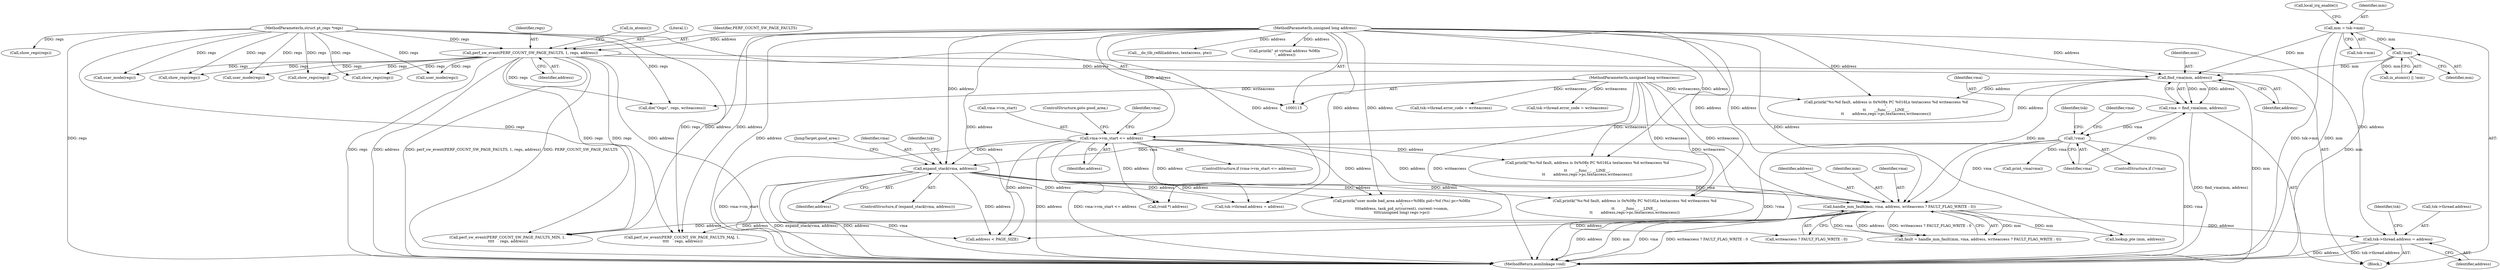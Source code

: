 digraph "0_linux_a8b0ca17b80e92faab46ee7179ba9e99ccb61233_30@API" {
"1000475" [label="(Call,tsk->thread.address = address)"];
"1000266" [label="(Call,handle_mm_fault(mm, vma, address, writeaccess ? FAULT_FLAG_WRITE : 0))"];
"1000154" [label="(Call,find_vma(mm, address))"];
"1000144" [label="(Call,!mm)"];
"1000130" [label="(Call,mm = tsk->mm)"];
"1000136" [label="(Call,perf_sw_event(PERF_COUNT_SW_PAGE_FAULTS, 1, regs, address))"];
"1000116" [label="(MethodParameterIn,struct pt_regs *regs)"];
"1000119" [label="(MethodParameterIn,unsigned long address)"];
"1000158" [label="(Call,!vma)"];
"1000152" [label="(Call,vma = find_vma(mm, address))"];
"1000210" [label="(Call,expand_stack(vma, address))"];
"1000177" [label="(Call,vma->vm_start <= address)"];
"1000117" [label="(MethodParameterIn,unsigned long writeaccess)"];
"1000441" [label="(Call,address < PAGE_SIZE)"];
"1000142" [label="(Call,in_atomic() || !mm)"];
"1000269" [label="(Identifier,address)"];
"1000267" [label="(Identifier,mm)"];
"1000481" [label="(Identifier,address)"];
"1000130" [label="(Call,mm = tsk->mm)"];
"1000264" [label="(Call,fault = handle_mm_fault(mm, vma, address, writeaccess ? FAULT_FLAG_WRITE : 0))"];
"1000139" [label="(Identifier,regs)"];
"1000211" [label="(Identifier,vma)"];
"1000158" [label="(Call,!vma)"];
"1000119" [label="(MethodParameterIn,unsigned long address)"];
"1000183" [label="(ControlStructure,goto good_area;)"];
"1000482" [label="(Call,tsk->thread.error_code = writeaccess)"];
"1000163" [label="(Call,printk(\"%s:%d fault, address is 0x%08x PC %016Lx textaccess %d writeaccess %d\n\",\n\t\t       __func__, __LINE__,\n\t\t       address,regs->pc,textaccess,writeaccess))"];
"1000216" [label="(Call,printk(\"%s:%d fault, address is 0x%08x PC %016Lx textaccess %d writeaccess %d\n\",\n\t\t       __func__, __LINE__,\n\t\t       address,regs->pc,textaccess,writeaccess))"];
"1000268" [label="(Identifier,vma)"];
"1000212" [label="(Identifier,address)"];
"1000462" [label="(Call,user_mode(regs))"];
"1000159" [label="(Identifier,vma)"];
"1000162" [label="(Identifier,tsk)"];
"1000266" [label="(Call,handle_mm_fault(mm, vma, address, writeaccess ? FAULT_FLAG_WRITE : 0))"];
"1000120" [label="(Block,)"];
"1000132" [label="(Call,tsk->mm)"];
"1000156" [label="(Identifier,address)"];
"1000504" [label="(MethodReturn,asmlinkage void)"];
"1000143" [label="(Call,in_atomic())"];
"1000157" [label="(ControlStructure,if (!vma))"];
"1000210" [label="(Call,expand_stack(vma, address))"];
"1000312" [label="(Call,perf_sw_event(PERF_COUNT_SW_PAGE_FAULTS_MIN, 1,\n \t\t\t\t     regs, address))"];
"1000448" [label="(Call,die(\"Oops\", regs, writeaccess))"];
"1000155" [label="(Identifier,mm)"];
"1000173" [label="(Call,show_regs(regs))"];
"1000144" [label="(Call,!mm)"];
"1000411" [label="(Call,(void *) address)"];
"1000206" [label="(Call,print_vma(vma))"];
"1000270" [label="(Call,writeaccess ? FAULT_FLAG_WRITE : 0)"];
"1000153" [label="(Identifier,vma)"];
"1000390" [label="(Call,tsk->thread.error_code = writeaccess)"];
"1000226" [label="(Call,show_regs(regs))"];
"1000117" [label="(MethodParameterIn,unsigned long writeaccess)"];
"1000176" [label="(ControlStructure,if (vma->vm_start <= address))"];
"1000301" [label="(Call,perf_sw_event(PERF_COUNT_SW_PAGE_FAULTS_MAJ, 1,\n \t\t\t\t     regs, address))"];
"1000215" [label="(Identifier,tsk)"];
"1000135" [label="(Call,local_irq_enable())"];
"1000181" [label="(Identifier,address)"];
"1000475" [label="(Call,tsk->thread.address = address)"];
"1000136" [label="(Call,perf_sw_event(PERF_COUNT_SW_PAGE_FAULTS, 1, regs, address))"];
"1000485" [label="(Identifier,tsk)"];
"1000209" [label="(ControlStructure,if (expand_stack(vma, address)))"];
"1000116" [label="(MethodParameterIn,struct pt_regs *regs)"];
"1000383" [label="(Call,tsk->thread.address = address)"];
"1000188" [label="(Identifier,vma)"];
"1000194" [label="(Call,printk(\"%s:%d fault, address is 0x%08x PC %016Lx textaccess %d writeaccess %d\n\",\n\t\t       __func__, __LINE__,\n\t\t       address,regs->pc,textaccess,writeaccess))"];
"1000319" [label="(Call,lookup_pte (mm, address))"];
"1000177" [label="(Call,vma->vm_start <= address)"];
"1000152" [label="(Call,vma = find_vma(mm, address))"];
"1000138" [label="(Literal,1)"];
"1000375" [label="(Call,show_regs(regs))"];
"1000327" [label="(Call,__do_tlb_refill(address, textaccess, pte))"];
"1000204" [label="(Call,show_regs(regs))"];
"1000178" [label="(Call,vma->vm_start)"];
"1000501" [label="(Call,user_mode(regs))"];
"1000131" [label="(Identifier,mm)"];
"1000445" [label="(Call,printk(\" at virtual address %08lx\n\", address))"];
"1000179" [label="(Identifier,vma)"];
"1000476" [label="(Call,tsk->thread.address)"];
"1000137" [label="(Identifier,PERF_COUNT_SW_PAGE_FAULTS)"];
"1000140" [label="(Identifier,address)"];
"1000154" [label="(Call,find_vma(mm, address))"];
"1000347" [label="(Call,user_mode(regs))"];
"1000145" [label="(Identifier,mm)"];
"1000362" [label="(Call,printk(\"user mode bad_area address=%08lx pid=%d (%s) pc=%08lx\n\",\n\t\t\t\taddress, task_pid_nr(current), current->comm,\n\t\t\t\t(unsigned long) regs->pc))"];
"1000229" [label="(JumpTarget,good_area:)"];
"1000475" -> "1000120"  [label="AST: "];
"1000475" -> "1000481"  [label="CFG: "];
"1000476" -> "1000475"  [label="AST: "];
"1000481" -> "1000475"  [label="AST: "];
"1000485" -> "1000475"  [label="CFG: "];
"1000475" -> "1000504"  [label="DDG: tsk->thread.address"];
"1000475" -> "1000504"  [label="DDG: address"];
"1000266" -> "1000475"  [label="DDG: address"];
"1000119" -> "1000475"  [label="DDG: address"];
"1000266" -> "1000264"  [label="AST: "];
"1000266" -> "1000270"  [label="CFG: "];
"1000267" -> "1000266"  [label="AST: "];
"1000268" -> "1000266"  [label="AST: "];
"1000269" -> "1000266"  [label="AST: "];
"1000270" -> "1000266"  [label="AST: "];
"1000264" -> "1000266"  [label="CFG: "];
"1000266" -> "1000504"  [label="DDG: address"];
"1000266" -> "1000504"  [label="DDG: mm"];
"1000266" -> "1000504"  [label="DDG: vma"];
"1000266" -> "1000504"  [label="DDG: writeaccess ? FAULT_FLAG_WRITE : 0"];
"1000266" -> "1000264"  [label="DDG: mm"];
"1000266" -> "1000264"  [label="DDG: vma"];
"1000266" -> "1000264"  [label="DDG: address"];
"1000266" -> "1000264"  [label="DDG: writeaccess ? FAULT_FLAG_WRITE : 0"];
"1000154" -> "1000266"  [label="DDG: mm"];
"1000158" -> "1000266"  [label="DDG: vma"];
"1000210" -> "1000266"  [label="DDG: vma"];
"1000210" -> "1000266"  [label="DDG: address"];
"1000177" -> "1000266"  [label="DDG: address"];
"1000119" -> "1000266"  [label="DDG: address"];
"1000117" -> "1000266"  [label="DDG: writeaccess"];
"1000266" -> "1000301"  [label="DDG: address"];
"1000266" -> "1000312"  [label="DDG: address"];
"1000266" -> "1000319"  [label="DDG: mm"];
"1000266" -> "1000441"  [label="DDG: address"];
"1000154" -> "1000152"  [label="AST: "];
"1000154" -> "1000156"  [label="CFG: "];
"1000155" -> "1000154"  [label="AST: "];
"1000156" -> "1000154"  [label="AST: "];
"1000152" -> "1000154"  [label="CFG: "];
"1000154" -> "1000504"  [label="DDG: mm"];
"1000154" -> "1000152"  [label="DDG: mm"];
"1000154" -> "1000152"  [label="DDG: address"];
"1000144" -> "1000154"  [label="DDG: mm"];
"1000130" -> "1000154"  [label="DDG: mm"];
"1000136" -> "1000154"  [label="DDG: address"];
"1000119" -> "1000154"  [label="DDG: address"];
"1000154" -> "1000163"  [label="DDG: address"];
"1000154" -> "1000177"  [label="DDG: address"];
"1000144" -> "1000142"  [label="AST: "];
"1000144" -> "1000145"  [label="CFG: "];
"1000145" -> "1000144"  [label="AST: "];
"1000142" -> "1000144"  [label="CFG: "];
"1000144" -> "1000504"  [label="DDG: mm"];
"1000144" -> "1000142"  [label="DDG: mm"];
"1000130" -> "1000144"  [label="DDG: mm"];
"1000130" -> "1000120"  [label="AST: "];
"1000130" -> "1000132"  [label="CFG: "];
"1000131" -> "1000130"  [label="AST: "];
"1000132" -> "1000130"  [label="AST: "];
"1000135" -> "1000130"  [label="CFG: "];
"1000130" -> "1000504"  [label="DDG: tsk->mm"];
"1000130" -> "1000504"  [label="DDG: mm"];
"1000136" -> "1000120"  [label="AST: "];
"1000136" -> "1000140"  [label="CFG: "];
"1000137" -> "1000136"  [label="AST: "];
"1000138" -> "1000136"  [label="AST: "];
"1000139" -> "1000136"  [label="AST: "];
"1000140" -> "1000136"  [label="AST: "];
"1000143" -> "1000136"  [label="CFG: "];
"1000136" -> "1000504"  [label="DDG: regs"];
"1000136" -> "1000504"  [label="DDG: address"];
"1000136" -> "1000504"  [label="DDG: perf_sw_event(PERF_COUNT_SW_PAGE_FAULTS, 1, regs, address)"];
"1000136" -> "1000504"  [label="DDG: PERF_COUNT_SW_PAGE_FAULTS"];
"1000116" -> "1000136"  [label="DDG: regs"];
"1000119" -> "1000136"  [label="DDG: address"];
"1000136" -> "1000173"  [label="DDG: regs"];
"1000136" -> "1000204"  [label="DDG: regs"];
"1000136" -> "1000226"  [label="DDG: regs"];
"1000136" -> "1000301"  [label="DDG: regs"];
"1000136" -> "1000312"  [label="DDG: regs"];
"1000136" -> "1000347"  [label="DDG: regs"];
"1000136" -> "1000441"  [label="DDG: address"];
"1000136" -> "1000448"  [label="DDG: regs"];
"1000136" -> "1000462"  [label="DDG: regs"];
"1000136" -> "1000501"  [label="DDG: regs"];
"1000116" -> "1000115"  [label="AST: "];
"1000116" -> "1000504"  [label="DDG: regs"];
"1000116" -> "1000173"  [label="DDG: regs"];
"1000116" -> "1000204"  [label="DDG: regs"];
"1000116" -> "1000226"  [label="DDG: regs"];
"1000116" -> "1000301"  [label="DDG: regs"];
"1000116" -> "1000312"  [label="DDG: regs"];
"1000116" -> "1000347"  [label="DDG: regs"];
"1000116" -> "1000375"  [label="DDG: regs"];
"1000116" -> "1000448"  [label="DDG: regs"];
"1000116" -> "1000462"  [label="DDG: regs"];
"1000116" -> "1000501"  [label="DDG: regs"];
"1000119" -> "1000115"  [label="AST: "];
"1000119" -> "1000504"  [label="DDG: address"];
"1000119" -> "1000163"  [label="DDG: address"];
"1000119" -> "1000177"  [label="DDG: address"];
"1000119" -> "1000194"  [label="DDG: address"];
"1000119" -> "1000210"  [label="DDG: address"];
"1000119" -> "1000216"  [label="DDG: address"];
"1000119" -> "1000301"  [label="DDG: address"];
"1000119" -> "1000312"  [label="DDG: address"];
"1000119" -> "1000319"  [label="DDG: address"];
"1000119" -> "1000327"  [label="DDG: address"];
"1000119" -> "1000362"  [label="DDG: address"];
"1000119" -> "1000383"  [label="DDG: address"];
"1000119" -> "1000411"  [label="DDG: address"];
"1000119" -> "1000441"  [label="DDG: address"];
"1000119" -> "1000445"  [label="DDG: address"];
"1000158" -> "1000157"  [label="AST: "];
"1000158" -> "1000159"  [label="CFG: "];
"1000159" -> "1000158"  [label="AST: "];
"1000162" -> "1000158"  [label="CFG: "];
"1000179" -> "1000158"  [label="CFG: "];
"1000158" -> "1000504"  [label="DDG: vma"];
"1000158" -> "1000504"  [label="DDG: !vma"];
"1000152" -> "1000158"  [label="DDG: vma"];
"1000158" -> "1000206"  [label="DDG: vma"];
"1000158" -> "1000210"  [label="DDG: vma"];
"1000152" -> "1000120"  [label="AST: "];
"1000153" -> "1000152"  [label="AST: "];
"1000159" -> "1000152"  [label="CFG: "];
"1000152" -> "1000504"  [label="DDG: find_vma(mm, address)"];
"1000210" -> "1000209"  [label="AST: "];
"1000210" -> "1000212"  [label="CFG: "];
"1000211" -> "1000210"  [label="AST: "];
"1000212" -> "1000210"  [label="AST: "];
"1000215" -> "1000210"  [label="CFG: "];
"1000229" -> "1000210"  [label="CFG: "];
"1000210" -> "1000504"  [label="DDG: expand_stack(vma, address)"];
"1000210" -> "1000504"  [label="DDG: address"];
"1000210" -> "1000504"  [label="DDG: vma"];
"1000177" -> "1000210"  [label="DDG: address"];
"1000210" -> "1000216"  [label="DDG: address"];
"1000210" -> "1000362"  [label="DDG: address"];
"1000210" -> "1000383"  [label="DDG: address"];
"1000210" -> "1000411"  [label="DDG: address"];
"1000210" -> "1000441"  [label="DDG: address"];
"1000177" -> "1000176"  [label="AST: "];
"1000177" -> "1000181"  [label="CFG: "];
"1000178" -> "1000177"  [label="AST: "];
"1000181" -> "1000177"  [label="AST: "];
"1000183" -> "1000177"  [label="CFG: "];
"1000188" -> "1000177"  [label="CFG: "];
"1000177" -> "1000504"  [label="DDG: vma->vm_start"];
"1000177" -> "1000504"  [label="DDG: address"];
"1000177" -> "1000504"  [label="DDG: vma->vm_start <= address"];
"1000177" -> "1000194"  [label="DDG: address"];
"1000177" -> "1000362"  [label="DDG: address"];
"1000177" -> "1000383"  [label="DDG: address"];
"1000177" -> "1000411"  [label="DDG: address"];
"1000177" -> "1000441"  [label="DDG: address"];
"1000117" -> "1000115"  [label="AST: "];
"1000117" -> "1000504"  [label="DDG: writeaccess"];
"1000117" -> "1000163"  [label="DDG: writeaccess"];
"1000117" -> "1000194"  [label="DDG: writeaccess"];
"1000117" -> "1000216"  [label="DDG: writeaccess"];
"1000117" -> "1000270"  [label="DDG: writeaccess"];
"1000117" -> "1000390"  [label="DDG: writeaccess"];
"1000117" -> "1000448"  [label="DDG: writeaccess"];
"1000117" -> "1000482"  [label="DDG: writeaccess"];
}

